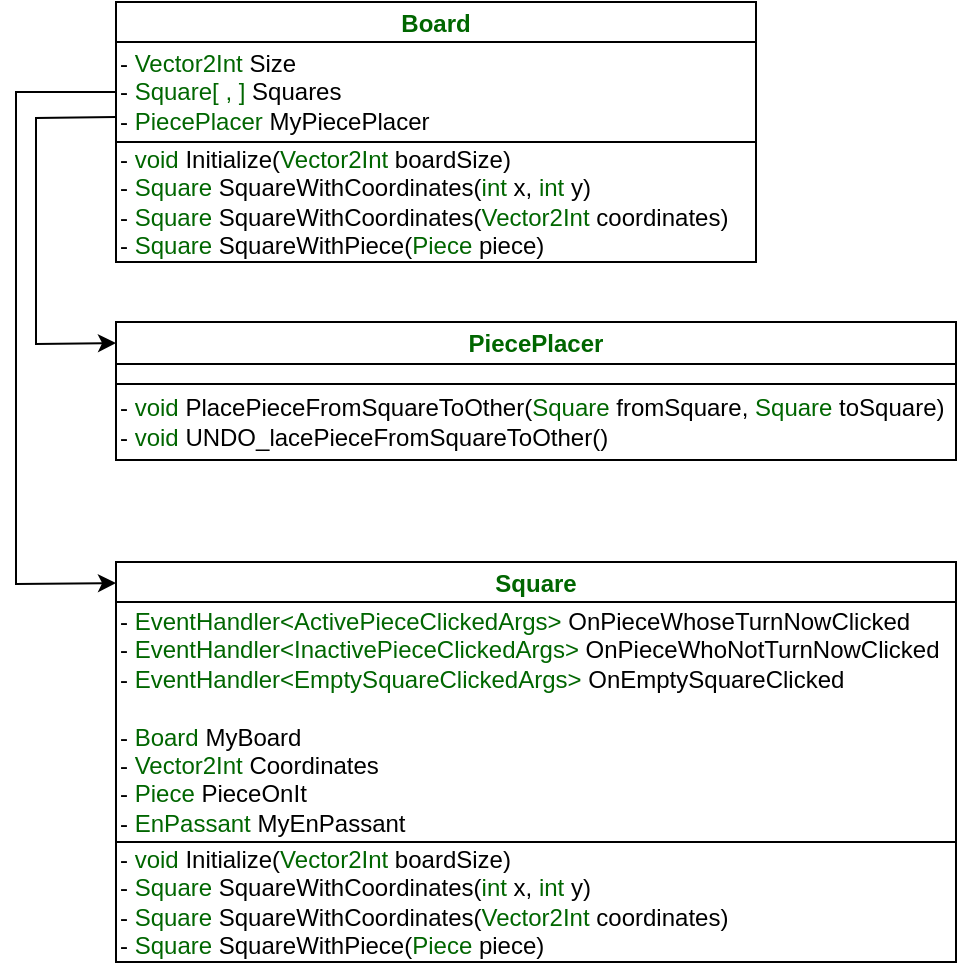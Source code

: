 <mxfile version="15.7.3" type="device"><diagram name="Page-1" id="42789a77-a242-8287-6e28-9cd8cfd52e62"><mxGraphModel dx="2031" dy="1489" grid="1" gridSize="10" guides="1" tooltips="1" connect="1" arrows="1" fold="1" page="0" pageScale="1" pageWidth="1100" pageHeight="850" background="none" math="0" shadow="0"><root><mxCell id="0"/><mxCell id="1" parent="0"/><mxCell id="edu34Qvs-3fdK0Ny3dWM-1" value="&lt;font color=&quot;#006600&quot;&gt;&lt;b&gt;Board&lt;/b&gt;&lt;/font&gt;" style="rounded=0;whiteSpace=wrap;html=1;" vertex="1" parent="1"><mxGeometry x="320" y="-360" width="320" height="21" as="geometry"/></mxCell><mxCell id="edu34Qvs-3fdK0Ny3dWM-2" value="-&lt;font color=&quot;#006600&quot;&gt; Vector2Int &lt;/font&gt;Size&lt;br&gt;-&lt;font color=&quot;#006600&quot;&gt; Square[ , ]&lt;/font&gt; Squares&lt;br&gt;- &lt;font color=&quot;#006600&quot;&gt;PiecePlacer &lt;/font&gt;MyPiecePlacer" style="rounded=0;whiteSpace=wrap;html=1;align=left;" vertex="1" parent="1"><mxGeometry x="320" y="-340" width="320" height="50" as="geometry"/></mxCell><mxCell id="edu34Qvs-3fdK0Ny3dWM-3" value="-&lt;font color=&quot;#006600&quot;&gt; void &lt;/font&gt;Initialize(&lt;font color=&quot;#006600&quot;&gt;Vector2Int &lt;/font&gt;boardSize)&lt;br&gt;- &lt;font color=&quot;#006600&quot;&gt;Square &lt;/font&gt;SquareWithCoordinates(&lt;font color=&quot;#006600&quot;&gt;int &lt;/font&gt;x, &lt;font color=&quot;#006600&quot;&gt;int &lt;/font&gt;y)&lt;br&gt;-&lt;font color=&quot;#006600&quot;&gt; Square&amp;nbsp;&lt;/font&gt;SquareWithCoordinates(&lt;font color=&quot;#006600&quot;&gt;Vector2Int&amp;nbsp;&lt;/font&gt;coordinates)&lt;br&gt;- &lt;font color=&quot;#006600&quot;&gt;Square &lt;/font&gt;SquareWithPiece(&lt;font color=&quot;#006600&quot;&gt;Piece &lt;/font&gt;piece)" style="rounded=0;whiteSpace=wrap;html=1;align=left;" vertex="1" parent="1"><mxGeometry x="320" y="-290" width="320" height="60" as="geometry"/></mxCell><mxCell id="edu34Qvs-3fdK0Ny3dWM-4" value="&lt;font color=&quot;#006600&quot;&gt;&lt;b&gt;PiecePlacer&lt;/b&gt;&lt;/font&gt;" style="rounded=0;whiteSpace=wrap;html=1;" vertex="1" parent="1"><mxGeometry x="320" y="-200" width="420" height="21" as="geometry"/></mxCell><mxCell id="edu34Qvs-3fdK0Ny3dWM-6" value="-&lt;font color=&quot;#006600&quot;&gt; void &lt;/font&gt;PlacePieceFromSquareToOther(&lt;font color=&quot;#006600&quot;&gt;Square&amp;nbsp;&lt;/font&gt;fromSquare, &lt;font color=&quot;#006600&quot;&gt;Square &lt;/font&gt;toSquare)&lt;br&gt;-&lt;font color=&quot;#006600&quot;&gt;&amp;nbsp;void&amp;nbsp;&lt;/font&gt;UNDO_lacePieceFromSquareToOther()" style="rounded=0;whiteSpace=wrap;html=1;align=left;" vertex="1" parent="1"><mxGeometry x="320" y="-170" width="420" height="39" as="geometry"/></mxCell><mxCell id="edu34Qvs-3fdK0Ny3dWM-7" value="" style="rounded=0;whiteSpace=wrap;html=1;align=left;" vertex="1" parent="1"><mxGeometry x="320" y="-179" width="420" height="10" as="geometry"/></mxCell><mxCell id="edu34Qvs-3fdK0Ny3dWM-9" value="" style="endArrow=classic;html=1;rounded=0;fontSize=15;fontColor=#006600;exitX=0;exitY=0.75;exitDx=0;exitDy=0;entryX=0;entryY=0.5;entryDx=0;entryDy=0;" edge="1" parent="1" source="edu34Qvs-3fdK0Ny3dWM-2" target="edu34Qvs-3fdK0Ny3dWM-4"><mxGeometry width="50" height="50" relative="1" as="geometry"><mxPoint x="220" y="-270" as="sourcePoint"/><mxPoint x="270" y="-320" as="targetPoint"/><Array as="points"><mxPoint x="280" y="-302"/><mxPoint x="280" y="-189"/></Array></mxGeometry></mxCell><mxCell id="edu34Qvs-3fdK0Ny3dWM-10" value="&lt;font color=&quot;#006600&quot;&gt;&lt;b&gt;Square&lt;/b&gt;&lt;/font&gt;" style="rounded=0;whiteSpace=wrap;html=1;" vertex="1" parent="1"><mxGeometry x="320" y="-80" width="420" height="21" as="geometry"/></mxCell><mxCell id="edu34Qvs-3fdK0Ny3dWM-11" value="-&lt;font color=&quot;#006600&quot;&gt; EventHandler&amp;lt;ActivePieceClickedArgs&amp;gt;&amp;nbsp;&lt;/font&gt;OnPieceWhoseTurnNowClicked&lt;br&gt;-&lt;font color=&quot;#006600&quot;&gt;&amp;nbsp;EventHandler&amp;lt;InactivePieceClickedArgs&amp;gt;&amp;nbsp;&lt;/font&gt;OnPieceWhoNotTurnNowClicked&lt;br&gt;-&lt;font color=&quot;#006600&quot;&gt;&amp;nbsp;EventHandler&amp;lt;EmptySquareClickedArgs&amp;gt;&amp;nbsp;&lt;/font&gt;OnEmptySquareClicked&lt;br&gt;&lt;br&gt;-&lt;font color=&quot;#006600&quot;&gt;&amp;nbsp;Board&lt;/font&gt;&amp;nbsp;MyBoard&lt;br&gt;- &lt;font color=&quot;#006600&quot;&gt;Vector2Int&amp;nbsp;&lt;/font&gt;Coordinates&lt;br&gt;-&amp;nbsp;&lt;font color=&quot;#006600&quot;&gt;Piece&amp;nbsp;&lt;/font&gt;PieceOnIt&lt;br&gt;-&amp;nbsp;&lt;font color=&quot;#006600&quot;&gt;EnPassant&amp;nbsp;&lt;/font&gt;MyEnPassant" style="rounded=0;whiteSpace=wrap;html=1;align=left;" vertex="1" parent="1"><mxGeometry x="320" y="-60" width="420" height="120" as="geometry"/></mxCell><mxCell id="edu34Qvs-3fdK0Ny3dWM-12" value="-&lt;font color=&quot;#006600&quot;&gt; void &lt;/font&gt;Initialize(&lt;font color=&quot;#006600&quot;&gt;Vector2Int &lt;/font&gt;boardSize)&lt;br&gt;- &lt;font color=&quot;#006600&quot;&gt;Square &lt;/font&gt;SquareWithCoordinates(&lt;font color=&quot;#006600&quot;&gt;int &lt;/font&gt;x, &lt;font color=&quot;#006600&quot;&gt;int &lt;/font&gt;y)&lt;br&gt;-&lt;font color=&quot;#006600&quot;&gt; Square&amp;nbsp;&lt;/font&gt;SquareWithCoordinates(&lt;font color=&quot;#006600&quot;&gt;Vector2Int&amp;nbsp;&lt;/font&gt;coordinates)&lt;br&gt;- &lt;font color=&quot;#006600&quot;&gt;Square &lt;/font&gt;SquareWithPiece(&lt;font color=&quot;#006600&quot;&gt;Piece &lt;/font&gt;piece)" style="rounded=0;whiteSpace=wrap;html=1;align=left;" vertex="1" parent="1"><mxGeometry x="320" y="60" width="420" height="60" as="geometry"/></mxCell><mxCell id="edu34Qvs-3fdK0Ny3dWM-14" value="" style="endArrow=classic;html=1;rounded=0;fontSize=15;fontColor=#006600;exitX=0;exitY=0.5;exitDx=0;exitDy=0;entryX=0;entryY=0.5;entryDx=0;entryDy=0;" edge="1" parent="1" source="edu34Qvs-3fdK0Ny3dWM-2" target="edu34Qvs-3fdK0Ny3dWM-10"><mxGeometry width="50" height="50" relative="1" as="geometry"><mxPoint x="530" y="-80" as="sourcePoint"/><mxPoint x="580" y="-130" as="targetPoint"/><Array as="points"><mxPoint x="270" y="-315"/><mxPoint x="270" y="-69"/></Array></mxGeometry></mxCell></root></mxGraphModel></diagram></mxfile>